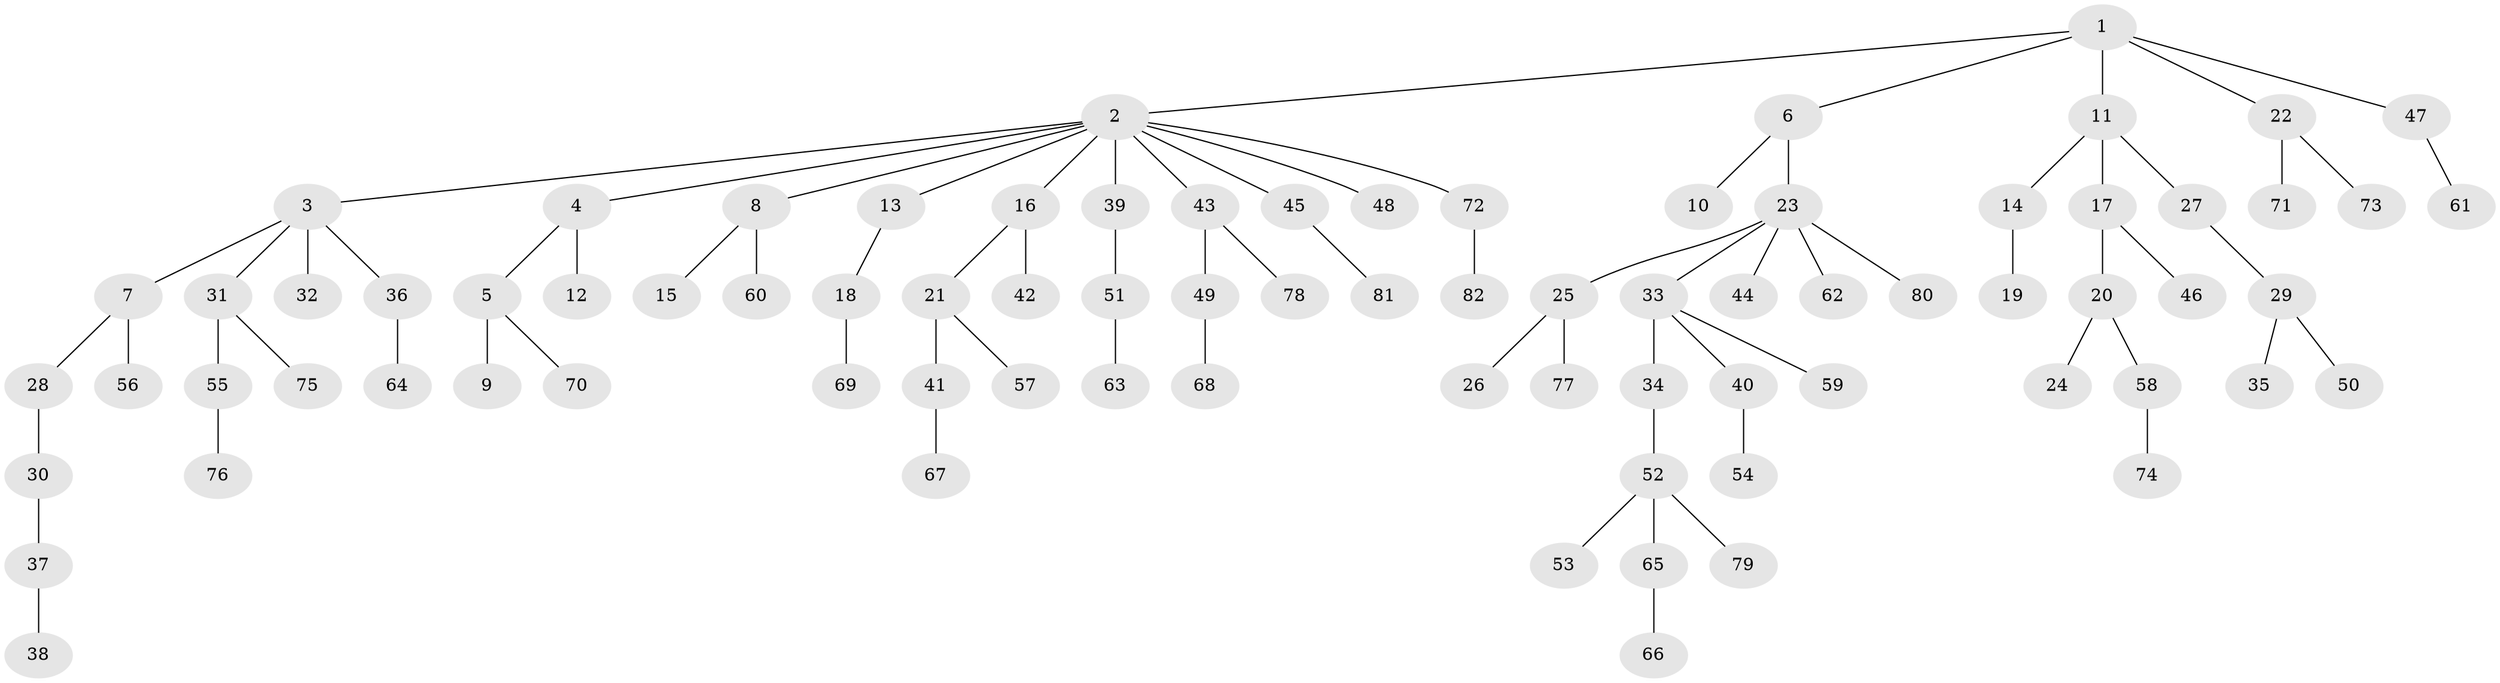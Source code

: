 // Generated by graph-tools (version 1.1) at 2025/50/03/09/25 03:50:23]
// undirected, 82 vertices, 81 edges
graph export_dot {
graph [start="1"]
  node [color=gray90,style=filled];
  1;
  2;
  3;
  4;
  5;
  6;
  7;
  8;
  9;
  10;
  11;
  12;
  13;
  14;
  15;
  16;
  17;
  18;
  19;
  20;
  21;
  22;
  23;
  24;
  25;
  26;
  27;
  28;
  29;
  30;
  31;
  32;
  33;
  34;
  35;
  36;
  37;
  38;
  39;
  40;
  41;
  42;
  43;
  44;
  45;
  46;
  47;
  48;
  49;
  50;
  51;
  52;
  53;
  54;
  55;
  56;
  57;
  58;
  59;
  60;
  61;
  62;
  63;
  64;
  65;
  66;
  67;
  68;
  69;
  70;
  71;
  72;
  73;
  74;
  75;
  76;
  77;
  78;
  79;
  80;
  81;
  82;
  1 -- 2;
  1 -- 6;
  1 -- 11;
  1 -- 22;
  1 -- 47;
  2 -- 3;
  2 -- 4;
  2 -- 8;
  2 -- 13;
  2 -- 16;
  2 -- 39;
  2 -- 43;
  2 -- 45;
  2 -- 48;
  2 -- 72;
  3 -- 7;
  3 -- 31;
  3 -- 32;
  3 -- 36;
  4 -- 5;
  4 -- 12;
  5 -- 9;
  5 -- 70;
  6 -- 10;
  6 -- 23;
  7 -- 28;
  7 -- 56;
  8 -- 15;
  8 -- 60;
  11 -- 14;
  11 -- 17;
  11 -- 27;
  13 -- 18;
  14 -- 19;
  16 -- 21;
  16 -- 42;
  17 -- 20;
  17 -- 46;
  18 -- 69;
  20 -- 24;
  20 -- 58;
  21 -- 41;
  21 -- 57;
  22 -- 71;
  22 -- 73;
  23 -- 25;
  23 -- 33;
  23 -- 44;
  23 -- 62;
  23 -- 80;
  25 -- 26;
  25 -- 77;
  27 -- 29;
  28 -- 30;
  29 -- 35;
  29 -- 50;
  30 -- 37;
  31 -- 55;
  31 -- 75;
  33 -- 34;
  33 -- 40;
  33 -- 59;
  34 -- 52;
  36 -- 64;
  37 -- 38;
  39 -- 51;
  40 -- 54;
  41 -- 67;
  43 -- 49;
  43 -- 78;
  45 -- 81;
  47 -- 61;
  49 -- 68;
  51 -- 63;
  52 -- 53;
  52 -- 65;
  52 -- 79;
  55 -- 76;
  58 -- 74;
  65 -- 66;
  72 -- 82;
}
